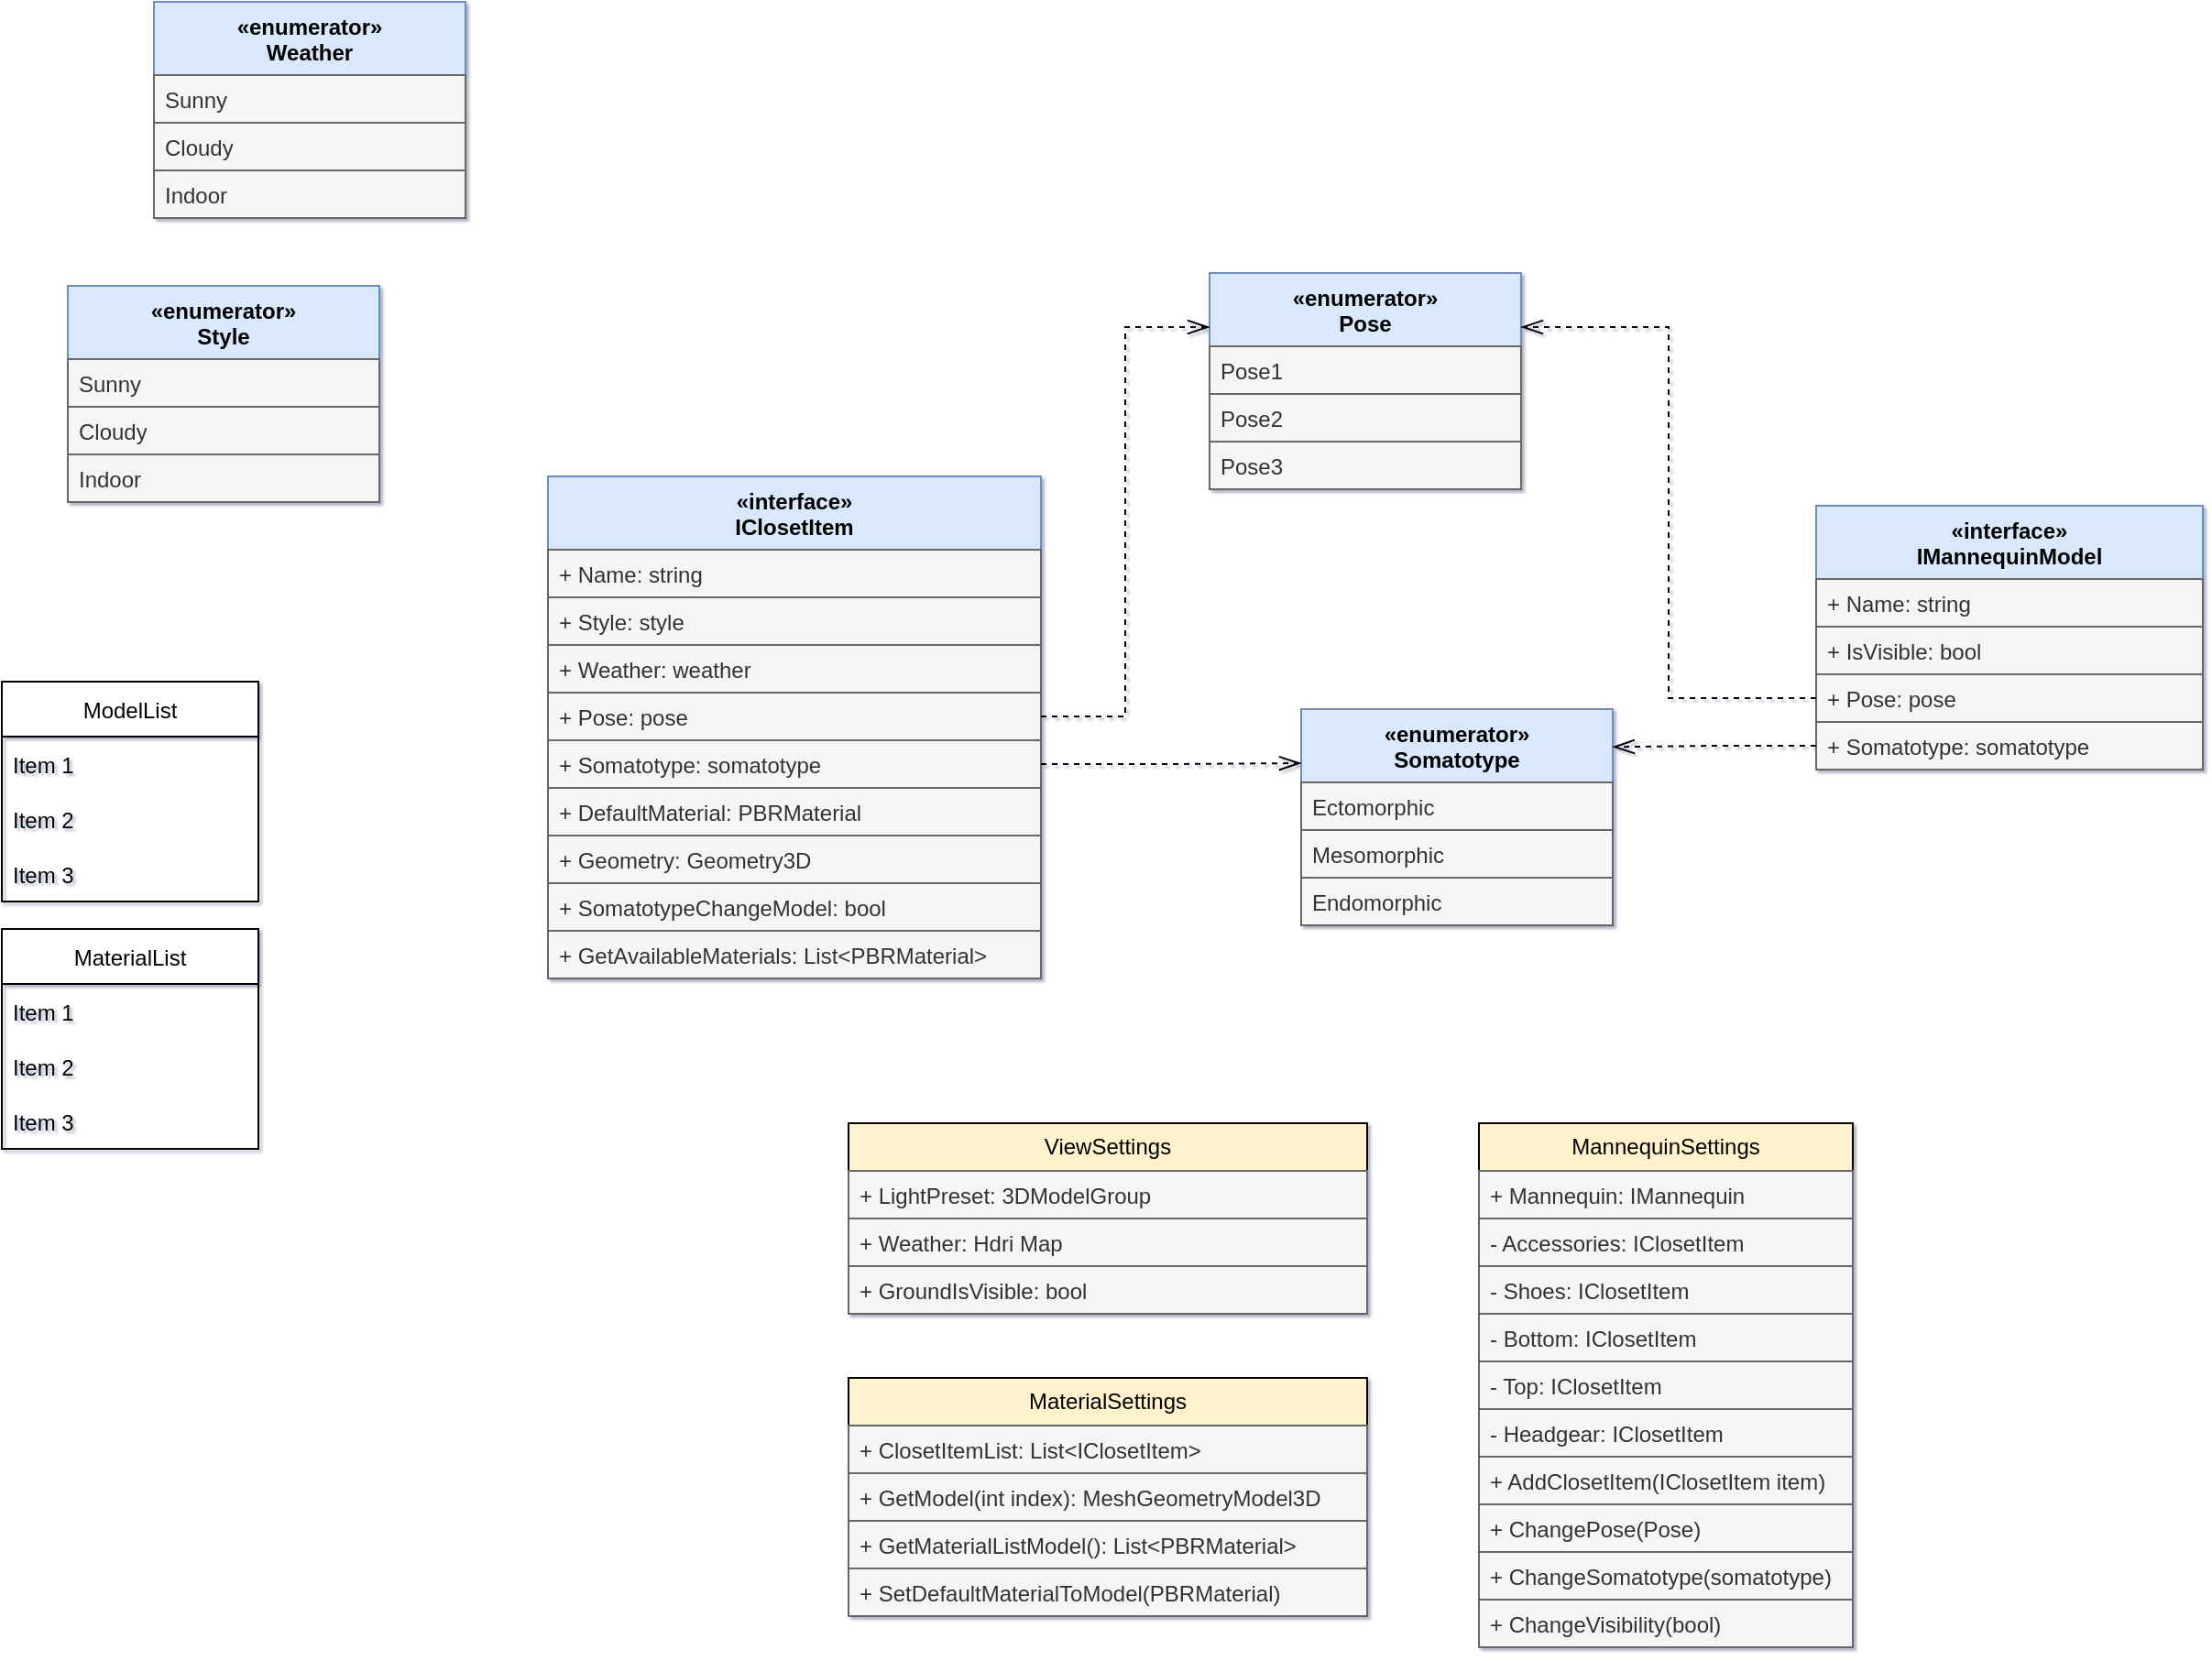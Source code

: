 <mxfile version="18.0.1" type="device"><diagram id="C5RBs43oDa-KdzZeNtuy" name="Page-1"><mxGraphModel dx="2249" dy="2034" grid="0" gridSize="10" guides="1" tooltips="1" connect="1" arrows="1" fold="1" page="1" pageScale="1" pageWidth="827" pageHeight="1169" math="0" shadow="1"><root><mxCell id="WIyWlLk6GJQsqaUBKTNV-0"/><mxCell id="WIyWlLk6GJQsqaUBKTNV-1" parent="WIyWlLk6GJQsqaUBKTNV-0"/><mxCell id="nQiGoIswiCYzwuLaW1Vb-15" value="«interface»&lt;br&gt;IClosetItem" style="swimlane;fontStyle=1;align=center;verticalAlign=top;childLayout=stackLayout;horizontal=1;startSize=40;horizontalStack=0;resizeParent=1;resizeParentMax=0;resizeLast=0;collapsible=1;marginBottom=0;whiteSpace=wrap;html=1;fillColor=#dae8fc;strokeColor=#6c8ebf;" parent="WIyWlLk6GJQsqaUBKTNV-1" vertex="1"><mxGeometry x="-177" y="-30" width="269" height="274" as="geometry"/></mxCell><mxCell id="nQiGoIswiCYzwuLaW1Vb-16" value="+ Name: string" style="text;strokeColor=#666666;fillColor=#f5f5f5;align=left;verticalAlign=top;spacingLeft=4;spacingRight=4;overflow=hidden;rotatable=0;points=[[0,0.5],[1,0.5]];portConstraint=eastwest;whiteSpace=wrap;html=1;fontColor=#333333;rounded=0;" parent="nQiGoIswiCYzwuLaW1Vb-15" vertex="1"><mxGeometry y="40" width="269" height="26" as="geometry"/></mxCell><mxCell id="nQiGoIswiCYzwuLaW1Vb-21" value="+ Style: style" style="text;strokeColor=#666666;fillColor=#f5f5f5;align=left;verticalAlign=top;spacingLeft=4;spacingRight=4;overflow=hidden;rotatable=0;points=[[0,0.5],[1,0.5]];portConstraint=eastwest;whiteSpace=wrap;html=1;fontColor=#333333;rounded=0;" parent="nQiGoIswiCYzwuLaW1Vb-15" vertex="1"><mxGeometry y="66" width="269" height="26" as="geometry"/></mxCell><mxCell id="nQiGoIswiCYzwuLaW1Vb-22" value="+ Weather: weather" style="text;strokeColor=#666666;fillColor=#f5f5f5;align=left;verticalAlign=top;spacingLeft=4;spacingRight=4;overflow=hidden;rotatable=0;points=[[0,0.5],[1,0.5]];portConstraint=eastwest;whiteSpace=wrap;html=1;fontColor=#333333;rounded=0;" parent="nQiGoIswiCYzwuLaW1Vb-15" vertex="1"><mxGeometry y="92" width="269" height="26" as="geometry"/></mxCell><mxCell id="jHjDAtGt_7D8QWrvtiVe-77" value="+ Pose: pose" style="text;strokeColor=#666666;fillColor=#f5f5f5;align=left;verticalAlign=top;spacingLeft=4;spacingRight=4;overflow=hidden;rotatable=0;points=[[0,0.5],[1,0.5]];portConstraint=eastwest;whiteSpace=wrap;html=1;fontColor=#333333;rounded=0;" parent="nQiGoIswiCYzwuLaW1Vb-15" vertex="1"><mxGeometry y="118" width="269" height="26" as="geometry"/></mxCell><mxCell id="jHjDAtGt_7D8QWrvtiVe-79" value="+ Somatotype: somatotype" style="text;strokeColor=#666666;fillColor=#f5f5f5;align=left;verticalAlign=top;spacingLeft=4;spacingRight=4;overflow=hidden;rotatable=0;points=[[0,0.5],[1,0.5]];portConstraint=eastwest;whiteSpace=wrap;html=1;fontColor=#333333;rounded=0;" parent="nQiGoIswiCYzwuLaW1Vb-15" vertex="1"><mxGeometry y="144" width="269" height="26" as="geometry"/></mxCell><mxCell id="nQiGoIswiCYzwuLaW1Vb-19" value="+ DefaultMaterial: PBRMaterial" style="text;strokeColor=#666666;fillColor=#f5f5f5;align=left;verticalAlign=top;spacingLeft=4;spacingRight=4;overflow=hidden;rotatable=0;points=[[0,0.5],[1,0.5]];portConstraint=eastwest;whiteSpace=wrap;html=1;fontColor=#333333;rounded=0;" parent="nQiGoIswiCYzwuLaW1Vb-15" vertex="1"><mxGeometry y="170" width="269" height="26" as="geometry"/></mxCell><mxCell id="nQiGoIswiCYzwuLaW1Vb-20" value="+ Geometry: Geometry3D" style="text;strokeColor=#666666;fillColor=#f5f5f5;align=left;verticalAlign=top;spacingLeft=4;spacingRight=4;overflow=hidden;rotatable=0;points=[[0,0.5],[1,0.5]];portConstraint=eastwest;whiteSpace=wrap;html=1;fontColor=#333333;rounded=0;" parent="nQiGoIswiCYzwuLaW1Vb-15" vertex="1"><mxGeometry y="196" width="269" height="26" as="geometry"/></mxCell><mxCell id="sCuKNBPoir9cE6dmynwa-1" value="+ SomatotypeChangeModel: bool" style="text;strokeColor=#666666;fillColor=#f5f5f5;align=left;verticalAlign=top;spacingLeft=4;spacingRight=4;overflow=hidden;rotatable=0;points=[[0,0.5],[1,0.5]];portConstraint=eastwest;whiteSpace=wrap;html=1;fontColor=#333333;rounded=0;" vertex="1" parent="nQiGoIswiCYzwuLaW1Vb-15"><mxGeometry y="222" width="269" height="26" as="geometry"/></mxCell><mxCell id="sCuKNBPoir9cE6dmynwa-0" value="+ GetAvailableMaterials: List&amp;lt;PBRMaterial&amp;gt;" style="text;strokeColor=#666666;fillColor=#f5f5f5;align=left;verticalAlign=top;spacingLeft=4;spacingRight=4;overflow=hidden;rotatable=0;points=[[0,0.5],[1,0.5]];portConstraint=eastwest;whiteSpace=wrap;html=1;fontColor=#333333;rounded=0;" vertex="1" parent="nQiGoIswiCYzwuLaW1Vb-15"><mxGeometry y="248" width="269" height="26" as="geometry"/></mxCell><mxCell id="nQiGoIswiCYzwuLaW1Vb-32" value="«interface»&lt;br&gt;IMannequinModel" style="swimlane;fontStyle=1;align=center;verticalAlign=top;childLayout=stackLayout;horizontal=1;startSize=40;horizontalStack=0;resizeParent=1;resizeParentMax=0;resizeLast=0;collapsible=1;marginBottom=0;whiteSpace=wrap;html=1;fillColor=#dae8fc;strokeColor=#6c8ebf;" parent="WIyWlLk6GJQsqaUBKTNV-1" vertex="1"><mxGeometry x="515" y="-14" width="211" height="144" as="geometry"/></mxCell><mxCell id="nQiGoIswiCYzwuLaW1Vb-33" value="+ Name: string" style="text;strokeColor=#666666;fillColor=#f5f5f5;align=left;verticalAlign=top;spacingLeft=4;spacingRight=4;overflow=hidden;rotatable=0;points=[[0,0.5],[1,0.5]];portConstraint=eastwest;whiteSpace=wrap;html=1;fontColor=#333333;rounded=0;" parent="nQiGoIswiCYzwuLaW1Vb-32" vertex="1"><mxGeometry y="40" width="211" height="26" as="geometry"/></mxCell><mxCell id="jHjDAtGt_7D8QWrvtiVe-72" value="+ IsVisible: bool" style="text;strokeColor=#666666;fillColor=#f5f5f5;align=left;verticalAlign=top;spacingLeft=4;spacingRight=4;overflow=hidden;rotatable=0;points=[[0,0.5],[1,0.5]];portConstraint=eastwest;whiteSpace=wrap;html=1;fontColor=#333333;rounded=0;" parent="nQiGoIswiCYzwuLaW1Vb-32" vertex="1"><mxGeometry y="66" width="211" height="26" as="geometry"/></mxCell><mxCell id="jHjDAtGt_7D8QWrvtiVe-78" value="+ Pose: pose" style="text;strokeColor=#666666;fillColor=#f5f5f5;align=left;verticalAlign=top;spacingLeft=4;spacingRight=4;overflow=hidden;rotatable=0;points=[[0,0.5],[1,0.5]];portConstraint=eastwest;whiteSpace=wrap;html=1;fontColor=#333333;rounded=0;" parent="nQiGoIswiCYzwuLaW1Vb-32" vertex="1"><mxGeometry y="92" width="211" height="26" as="geometry"/></mxCell><mxCell id="nQiGoIswiCYzwuLaW1Vb-39" value="+ Somatotype: somatotype" style="text;strokeColor=#666666;fillColor=#f5f5f5;align=left;verticalAlign=top;spacingLeft=4;spacingRight=4;overflow=hidden;rotatable=0;points=[[0,0.5],[1,0.5]];portConstraint=eastwest;whiteSpace=wrap;html=1;fontColor=#333333;rounded=0;" parent="nQiGoIswiCYzwuLaW1Vb-32" vertex="1"><mxGeometry y="118" width="211" height="26" as="geometry"/></mxCell><mxCell id="nQiGoIswiCYzwuLaW1Vb-40" value="«enumerator»&lt;br&gt;Somatotype" style="swimlane;fontStyle=1;align=center;verticalAlign=top;childLayout=stackLayout;horizontal=1;startSize=40;horizontalStack=0;resizeParent=1;resizeParentMax=0;resizeLast=0;collapsible=1;marginBottom=0;whiteSpace=wrap;html=1;fillColor=#dae8fc;strokeColor=#6c8ebf;" parent="WIyWlLk6GJQsqaUBKTNV-1" vertex="1"><mxGeometry x="234" y="97" width="170" height="118" as="geometry"/></mxCell><mxCell id="nQiGoIswiCYzwuLaW1Vb-41" value="Ectomorphic" style="text;strokeColor=#666666;fillColor=#f5f5f5;align=left;verticalAlign=top;spacingLeft=4;spacingRight=4;overflow=hidden;rotatable=0;points=[[0,0.5],[1,0.5]];portConstraint=eastwest;whiteSpace=wrap;html=1;fontColor=#333333;rounded=0;" parent="nQiGoIswiCYzwuLaW1Vb-40" vertex="1"><mxGeometry y="40" width="170" height="26" as="geometry"/></mxCell><mxCell id="nQiGoIswiCYzwuLaW1Vb-43" value="Mesomorphic" style="text;strokeColor=#666666;fillColor=#f5f5f5;align=left;verticalAlign=top;spacingLeft=4;spacingRight=4;overflow=hidden;rotatable=0;points=[[0,0.5],[1,0.5]];portConstraint=eastwest;whiteSpace=wrap;html=1;fontColor=#333333;rounded=0;" parent="nQiGoIswiCYzwuLaW1Vb-40" vertex="1"><mxGeometry y="66" width="170" height="26" as="geometry"/></mxCell><mxCell id="nQiGoIswiCYzwuLaW1Vb-44" value="Endomorphic" style="text;strokeColor=#666666;fillColor=#f5f5f5;align=left;verticalAlign=top;spacingLeft=4;spacingRight=4;overflow=hidden;rotatable=0;points=[[0,0.5],[1,0.5]];portConstraint=eastwest;whiteSpace=wrap;html=1;fontColor=#333333;rounded=0;" parent="nQiGoIswiCYzwuLaW1Vb-40" vertex="1"><mxGeometry y="92" width="170" height="26" as="geometry"/></mxCell><mxCell id="jHjDAtGt_7D8QWrvtiVe-73" value="«enumerator»&lt;br&gt;Pose" style="swimlane;fontStyle=1;align=center;verticalAlign=top;childLayout=stackLayout;horizontal=1;startSize=40;horizontalStack=0;resizeParent=1;resizeParentMax=0;resizeLast=0;collapsible=1;marginBottom=0;whiteSpace=wrap;html=1;fillColor=#dae8fc;strokeColor=#6c8ebf;" parent="WIyWlLk6GJQsqaUBKTNV-1" vertex="1"><mxGeometry x="184" y="-141" width="170" height="118" as="geometry"/></mxCell><mxCell id="jHjDAtGt_7D8QWrvtiVe-74" value="Pose1" style="text;strokeColor=#666666;fillColor=#f5f5f5;align=left;verticalAlign=top;spacingLeft=4;spacingRight=4;overflow=hidden;rotatable=0;points=[[0,0.5],[1,0.5]];portConstraint=eastwest;whiteSpace=wrap;html=1;fontColor=#333333;rounded=0;" parent="jHjDAtGt_7D8QWrvtiVe-73" vertex="1"><mxGeometry y="40" width="170" height="26" as="geometry"/></mxCell><mxCell id="jHjDAtGt_7D8QWrvtiVe-75" value="Pose2" style="text;strokeColor=#666666;fillColor=#f5f5f5;align=left;verticalAlign=top;spacingLeft=4;spacingRight=4;overflow=hidden;rotatable=0;points=[[0,0.5],[1,0.5]];portConstraint=eastwest;whiteSpace=wrap;html=1;fontColor=#333333;rounded=0;" parent="jHjDAtGt_7D8QWrvtiVe-73" vertex="1"><mxGeometry y="66" width="170" height="26" as="geometry"/></mxCell><mxCell id="jHjDAtGt_7D8QWrvtiVe-76" value="Pose3&lt;br&gt;" style="text;strokeColor=#666666;fillColor=#f5f5f5;align=left;verticalAlign=top;spacingLeft=4;spacingRight=4;overflow=hidden;rotatable=0;points=[[0,0.5],[1,0.5]];portConstraint=eastwest;whiteSpace=wrap;html=1;fontColor=#333333;rounded=0;" parent="jHjDAtGt_7D8QWrvtiVe-73" vertex="1"><mxGeometry y="92" width="170" height="26" as="geometry"/></mxCell><mxCell id="sCuKNBPoir9cE6dmynwa-11" value="«enumerator»&lt;br&gt;Style" style="swimlane;fontStyle=1;align=center;verticalAlign=top;childLayout=stackLayout;horizontal=1;startSize=40;horizontalStack=0;resizeParent=1;resizeParentMax=0;resizeLast=0;collapsible=1;marginBottom=0;whiteSpace=wrap;html=1;fillColor=#dae8fc;strokeColor=#6c8ebf;" vertex="1" parent="WIyWlLk6GJQsqaUBKTNV-1"><mxGeometry x="-439" y="-134" width="170" height="118" as="geometry"/></mxCell><mxCell id="sCuKNBPoir9cE6dmynwa-12" value="Sunny" style="text;strokeColor=#666666;fillColor=#f5f5f5;align=left;verticalAlign=top;spacingLeft=4;spacingRight=4;overflow=hidden;rotatable=0;points=[[0,0.5],[1,0.5]];portConstraint=eastwest;whiteSpace=wrap;html=1;fontColor=#333333;rounded=0;" vertex="1" parent="sCuKNBPoir9cE6dmynwa-11"><mxGeometry y="40" width="170" height="26" as="geometry"/></mxCell><mxCell id="sCuKNBPoir9cE6dmynwa-13" value="Cloudy" style="text;strokeColor=#666666;fillColor=#f5f5f5;align=left;verticalAlign=top;spacingLeft=4;spacingRight=4;overflow=hidden;rotatable=0;points=[[0,0.5],[1,0.5]];portConstraint=eastwest;whiteSpace=wrap;html=1;fontColor=#333333;rounded=0;" vertex="1" parent="sCuKNBPoir9cE6dmynwa-11"><mxGeometry y="66" width="170" height="26" as="geometry"/></mxCell><mxCell id="sCuKNBPoir9cE6dmynwa-14" value="Indoor" style="text;strokeColor=#666666;fillColor=#f5f5f5;align=left;verticalAlign=top;spacingLeft=4;spacingRight=4;overflow=hidden;rotatable=0;points=[[0,0.5],[1,0.5]];portConstraint=eastwest;whiteSpace=wrap;html=1;fontColor=#333333;rounded=0;" vertex="1" parent="sCuKNBPoir9cE6dmynwa-11"><mxGeometry y="92" width="170" height="26" as="geometry"/></mxCell><mxCell id="nQiGoIswiCYzwuLaW1Vb-45" style="edgeStyle=orthogonalEdgeStyle;rounded=0;orthogonalLoop=1;jettySize=auto;html=1;entryX=1;entryY=0.175;entryDx=0;entryDy=0;dashed=1;endArrow=openThin;endFill=0;endSize=10;entryPerimeter=0;" parent="WIyWlLk6GJQsqaUBKTNV-1" source="nQiGoIswiCYzwuLaW1Vb-39" target="nQiGoIswiCYzwuLaW1Vb-40" edge="1"><mxGeometry relative="1" as="geometry"/></mxCell><mxCell id="jHjDAtGt_7D8QWrvtiVe-1" value="MannequinSettings" style="swimlane;fontStyle=0;childLayout=stackLayout;horizontal=1;startSize=26;fillColor=#fff2cc;horizontalStack=0;resizeParent=1;resizeParentMax=0;resizeLast=0;collapsible=1;marginBottom=0;whiteSpace=wrap;html=1;strokeColor=#000000;" parent="WIyWlLk6GJQsqaUBKTNV-1" vertex="1"><mxGeometry x="331" y="323" width="204" height="286" as="geometry"/></mxCell><mxCell id="jHjDAtGt_7D8QWrvtiVe-2" value="+ Mannequin: IMannequin" style="text;strokeColor=#666666;fillColor=#f5f5f5;align=left;verticalAlign=top;spacingLeft=4;spacingRight=4;overflow=hidden;rotatable=0;points=[[0,0.5],[1,0.5]];portConstraint=eastwest;whiteSpace=wrap;html=1;fontColor=#333333;rounded=0;" parent="jHjDAtGt_7D8QWrvtiVe-1" vertex="1"><mxGeometry y="26" width="204" height="26" as="geometry"/></mxCell><mxCell id="nQiGoIswiCYzwuLaW1Vb-50" value="- Accessories: IClosetItem" style="text;strokeColor=#666666;fillColor=#f5f5f5;align=left;verticalAlign=top;spacingLeft=4;spacingRight=4;overflow=hidden;rotatable=0;points=[[0,0.5],[1,0.5]];portConstraint=eastwest;whiteSpace=wrap;html=1;fontColor=#333333;rounded=0;" parent="jHjDAtGt_7D8QWrvtiVe-1" vertex="1"><mxGeometry y="52" width="204" height="26" as="geometry"/></mxCell><mxCell id="nQiGoIswiCYzwuLaW1Vb-49" value="- Shoes: IClosetItem" style="text;strokeColor=#666666;fillColor=#f5f5f5;align=left;verticalAlign=top;spacingLeft=4;spacingRight=4;overflow=hidden;rotatable=0;points=[[0,0.5],[1,0.5]];portConstraint=eastwest;whiteSpace=wrap;html=1;fontColor=#333333;rounded=0;" parent="jHjDAtGt_7D8QWrvtiVe-1" vertex="1"><mxGeometry y="78" width="204" height="26" as="geometry"/></mxCell><mxCell id="nQiGoIswiCYzwuLaW1Vb-48" value="- Bottom: IClosetItem" style="text;strokeColor=#666666;fillColor=#f5f5f5;align=left;verticalAlign=top;spacingLeft=4;spacingRight=4;overflow=hidden;rotatable=0;points=[[0,0.5],[1,0.5]];portConstraint=eastwest;whiteSpace=wrap;html=1;fontColor=#333333;rounded=0;" parent="jHjDAtGt_7D8QWrvtiVe-1" vertex="1"><mxGeometry y="104" width="204" height="26" as="geometry"/></mxCell><mxCell id="nQiGoIswiCYzwuLaW1Vb-47" value="- Top: IClosetItem" style="text;strokeColor=#666666;fillColor=#f5f5f5;align=left;verticalAlign=top;spacingLeft=4;spacingRight=4;overflow=hidden;rotatable=0;points=[[0,0.5],[1,0.5]];portConstraint=eastwest;whiteSpace=wrap;html=1;fontColor=#333333;rounded=0;" parent="jHjDAtGt_7D8QWrvtiVe-1" vertex="1"><mxGeometry y="130" width="204" height="26" as="geometry"/></mxCell><mxCell id="nQiGoIswiCYzwuLaW1Vb-46" value="- Headgear: IClosetItem" style="text;strokeColor=#666666;fillColor=#f5f5f5;align=left;verticalAlign=top;spacingLeft=4;spacingRight=4;overflow=hidden;rotatable=0;points=[[0,0.5],[1,0.5]];portConstraint=eastwest;whiteSpace=wrap;html=1;fontColor=#333333;rounded=0;" parent="jHjDAtGt_7D8QWrvtiVe-1" vertex="1"><mxGeometry y="156" width="204" height="26" as="geometry"/></mxCell><mxCell id="jHjDAtGt_7D8QWrvtiVe-0" value="+ AddClosetItem(IClosetItem item)" style="text;strokeColor=#666666;fillColor=#f5f5f5;align=left;verticalAlign=top;spacingLeft=4;spacingRight=4;overflow=hidden;rotatable=0;points=[[0,0.5],[1,0.5]];portConstraint=eastwest;whiteSpace=wrap;html=1;fontColor=#333333;rounded=0;" parent="jHjDAtGt_7D8QWrvtiVe-1" vertex="1"><mxGeometry y="182" width="204" height="26" as="geometry"/></mxCell><mxCell id="jHjDAtGt_7D8QWrvtiVe-3" value="+ ChangePose(Pose)" style="text;strokeColor=#666666;fillColor=#f5f5f5;align=left;verticalAlign=top;spacingLeft=4;spacingRight=4;overflow=hidden;rotatable=0;points=[[0,0.5],[1,0.5]];portConstraint=eastwest;whiteSpace=wrap;html=1;fontColor=#333333;rounded=0;" parent="jHjDAtGt_7D8QWrvtiVe-1" vertex="1"><mxGeometry y="208" width="204" height="26" as="geometry"/></mxCell><mxCell id="jHjDAtGt_7D8QWrvtiVe-4" value="+ ChangeSomatotype(somatotype)" style="text;strokeColor=#666666;fillColor=#f5f5f5;align=left;verticalAlign=top;spacingLeft=4;spacingRight=4;overflow=hidden;rotatable=0;points=[[0,0.5],[1,0.5]];portConstraint=eastwest;whiteSpace=wrap;html=1;fontColor=#333333;rounded=0;" parent="jHjDAtGt_7D8QWrvtiVe-1" vertex="1"><mxGeometry y="234" width="204" height="26" as="geometry"/></mxCell><mxCell id="jHjDAtGt_7D8QWrvtiVe-93" value="+ ChangeVisibility(bool)" style="text;strokeColor=#666666;fillColor=#f5f5f5;align=left;verticalAlign=top;spacingLeft=4;spacingRight=4;overflow=hidden;rotatable=0;points=[[0,0.5],[1,0.5]];portConstraint=eastwest;whiteSpace=wrap;html=1;fontColor=#333333;rounded=0;" parent="jHjDAtGt_7D8QWrvtiVe-1" vertex="1"><mxGeometry y="260" width="204" height="26" as="geometry"/></mxCell><mxCell id="jHjDAtGt_7D8QWrvtiVe-80" style="rounded=0;orthogonalLoop=1;jettySize=auto;html=1;entryX=0;entryY=0.25;entryDx=0;entryDy=0;dashed=1;endArrow=openThin;endFill=0;endSize=10;edgeStyle=orthogonalEdgeStyle;" parent="WIyWlLk6GJQsqaUBKTNV-1" source="jHjDAtGt_7D8QWrvtiVe-79" target="nQiGoIswiCYzwuLaW1Vb-40" edge="1"><mxGeometry relative="1" as="geometry"><mxPoint x="211" y="124" as="sourcePoint"/><mxPoint x="81" y="69" as="targetPoint"/></mxGeometry></mxCell><mxCell id="jHjDAtGt_7D8QWrvtiVe-82" style="edgeStyle=orthogonalEdgeStyle;rounded=0;orthogonalLoop=1;jettySize=auto;html=1;entryX=0;entryY=0.25;entryDx=0;entryDy=0;dashed=1;endArrow=openThin;endFill=0;endSize=10;exitX=1;exitY=0.5;exitDx=0;exitDy=0;" parent="WIyWlLk6GJQsqaUBKTNV-1" source="jHjDAtGt_7D8QWrvtiVe-77" target="jHjDAtGt_7D8QWrvtiVe-73" edge="1"><mxGeometry relative="1" as="geometry"><mxPoint x="30" y="111" as="sourcePoint"/><mxPoint x="227" y="75" as="targetPoint"/></mxGeometry></mxCell><mxCell id="jHjDAtGt_7D8QWrvtiVe-84" style="edgeStyle=orthogonalEdgeStyle;rounded=0;orthogonalLoop=1;jettySize=auto;html=1;entryX=1;entryY=0.25;entryDx=0;entryDy=0;dashed=1;endArrow=openThin;endFill=0;endSize=10;exitX=0;exitY=0.5;exitDx=0;exitDy=0;" parent="WIyWlLk6GJQsqaUBKTNV-1" source="jHjDAtGt_7D8QWrvtiVe-78" target="jHjDAtGt_7D8QWrvtiVe-73" edge="1"><mxGeometry relative="1" as="geometry"><mxPoint x="527" y="121" as="sourcePoint"/><mxPoint x="397" y="66" as="targetPoint"/></mxGeometry></mxCell><mxCell id="jHjDAtGt_7D8QWrvtiVe-85" value="ViewSettings" style="swimlane;fontStyle=0;childLayout=stackLayout;horizontal=1;startSize=26;fillColor=#fff2cc;horizontalStack=0;resizeParent=1;resizeParentMax=0;resizeLast=0;collapsible=1;marginBottom=0;whiteSpace=wrap;html=1;strokeColor=#000000;" parent="WIyWlLk6GJQsqaUBKTNV-1" vertex="1"><mxGeometry x="-13" y="323" width="283" height="104" as="geometry"/></mxCell><mxCell id="jHjDAtGt_7D8QWrvtiVe-86" value="+ LightPreset: 3DModelGroup" style="text;strokeColor=#666666;fillColor=#f5f5f5;align=left;verticalAlign=top;spacingLeft=4;spacingRight=4;overflow=hidden;rotatable=0;points=[[0,0.5],[1,0.5]];portConstraint=eastwest;whiteSpace=wrap;html=1;fontColor=#333333;rounded=0;" parent="jHjDAtGt_7D8QWrvtiVe-85" vertex="1"><mxGeometry y="26" width="283" height="26" as="geometry"/></mxCell><mxCell id="jHjDAtGt_7D8QWrvtiVe-87" value="+ Weather: Hdri Map" style="text;strokeColor=#666666;fillColor=#f5f5f5;align=left;verticalAlign=top;spacingLeft=4;spacingRight=4;overflow=hidden;rotatable=0;points=[[0,0.5],[1,0.5]];portConstraint=eastwest;whiteSpace=wrap;html=1;fontColor=#333333;rounded=0;" parent="jHjDAtGt_7D8QWrvtiVe-85" vertex="1"><mxGeometry y="52" width="283" height="26" as="geometry"/></mxCell><mxCell id="jHjDAtGt_7D8QWrvtiVe-88" value="+ GroundIsVisible: bool" style="text;strokeColor=#666666;fillColor=#f5f5f5;align=left;verticalAlign=top;spacingLeft=4;spacingRight=4;overflow=hidden;rotatable=0;points=[[0,0.5],[1,0.5]];portConstraint=eastwest;whiteSpace=wrap;html=1;fontColor=#333333;rounded=0;" parent="jHjDAtGt_7D8QWrvtiVe-85" vertex="1"><mxGeometry y="78" width="283" height="26" as="geometry"/></mxCell><mxCell id="Pyd_3vm0iH9PjOqIZyEW-0" value="MaterialSettings" style="swimlane;fontStyle=0;childLayout=stackLayout;horizontal=1;startSize=26;fillColor=#fff2cc;horizontalStack=0;resizeParent=1;resizeParentMax=0;resizeLast=0;collapsible=1;marginBottom=0;whiteSpace=wrap;html=1;strokeColor=#000000;" parent="WIyWlLk6GJQsqaUBKTNV-1" vertex="1"><mxGeometry x="-13" y="462" width="283" height="130" as="geometry"/></mxCell><mxCell id="Pyd_3vm0iH9PjOqIZyEW-1" value="+ ClosetItemList: List&amp;lt;IClosetItem&amp;gt;" style="text;strokeColor=#666666;fillColor=#f5f5f5;align=left;verticalAlign=top;spacingLeft=4;spacingRight=4;overflow=hidden;rotatable=0;points=[[0,0.5],[1,0.5]];portConstraint=eastwest;whiteSpace=wrap;html=1;fontColor=#333333;rounded=0;" parent="Pyd_3vm0iH9PjOqIZyEW-0" vertex="1"><mxGeometry y="26" width="283" height="26" as="geometry"/></mxCell><mxCell id="Pyd_3vm0iH9PjOqIZyEW-2" value="+ GetModel(int index): MeshGeometryModel3D" style="text;strokeColor=#666666;fillColor=#f5f5f5;align=left;verticalAlign=top;spacingLeft=4;spacingRight=4;overflow=hidden;rotatable=0;points=[[0,0.5],[1,0.5]];portConstraint=eastwest;whiteSpace=wrap;html=1;fontColor=#333333;rounded=0;" parent="Pyd_3vm0iH9PjOqIZyEW-0" vertex="1"><mxGeometry y="52" width="283" height="26" as="geometry"/></mxCell><mxCell id="Pyd_3vm0iH9PjOqIZyEW-3" value="+ GetMaterialListModel(): List&amp;lt;PBRMaterial&amp;gt;" style="text;strokeColor=#666666;fillColor=#f5f5f5;align=left;verticalAlign=top;spacingLeft=4;spacingRight=4;overflow=hidden;rotatable=0;points=[[0,0.5],[1,0.5]];portConstraint=eastwest;whiteSpace=wrap;html=1;fontColor=#333333;rounded=0;" parent="Pyd_3vm0iH9PjOqIZyEW-0" vertex="1"><mxGeometry y="78" width="283" height="26" as="geometry"/></mxCell><mxCell id="sCuKNBPoir9cE6dmynwa-2" value="+ SetDefaultMaterialToModel(PBRMaterial)" style="text;strokeColor=#666666;fillColor=#f5f5f5;align=left;verticalAlign=top;spacingLeft=4;spacingRight=4;overflow=hidden;rotatable=0;points=[[0,0.5],[1,0.5]];portConstraint=eastwest;whiteSpace=wrap;html=1;fontColor=#333333;rounded=0;" vertex="1" parent="Pyd_3vm0iH9PjOqIZyEW-0"><mxGeometry y="104" width="283" height="26" as="geometry"/></mxCell><mxCell id="sCuKNBPoir9cE6dmynwa-3" value="ModelList" style="swimlane;fontStyle=0;childLayout=stackLayout;horizontal=1;startSize=30;horizontalStack=0;resizeParent=1;resizeParentMax=0;resizeLast=0;collapsible=1;marginBottom=0;" vertex="1" parent="WIyWlLk6GJQsqaUBKTNV-1"><mxGeometry x="-475" y="82" width="140" height="120" as="geometry"/></mxCell><mxCell id="sCuKNBPoir9cE6dmynwa-4" value="Item 1" style="text;strokeColor=none;fillColor=none;align=left;verticalAlign=middle;spacingLeft=4;spacingRight=4;overflow=hidden;points=[[0,0.5],[1,0.5]];portConstraint=eastwest;rotatable=0;" vertex="1" parent="sCuKNBPoir9cE6dmynwa-3"><mxGeometry y="30" width="140" height="30" as="geometry"/></mxCell><mxCell id="sCuKNBPoir9cE6dmynwa-5" value="Item 2" style="text;strokeColor=none;fillColor=none;align=left;verticalAlign=middle;spacingLeft=4;spacingRight=4;overflow=hidden;points=[[0,0.5],[1,0.5]];portConstraint=eastwest;rotatable=0;" vertex="1" parent="sCuKNBPoir9cE6dmynwa-3"><mxGeometry y="60" width="140" height="30" as="geometry"/></mxCell><mxCell id="sCuKNBPoir9cE6dmynwa-6" value="Item 3" style="text;strokeColor=none;fillColor=none;align=left;verticalAlign=middle;spacingLeft=4;spacingRight=4;overflow=hidden;points=[[0,0.5],[1,0.5]];portConstraint=eastwest;rotatable=0;" vertex="1" parent="sCuKNBPoir9cE6dmynwa-3"><mxGeometry y="90" width="140" height="30" as="geometry"/></mxCell><mxCell id="sCuKNBPoir9cE6dmynwa-7" value="MaterialList" style="swimlane;fontStyle=0;childLayout=stackLayout;horizontal=1;startSize=30;horizontalStack=0;resizeParent=1;resizeParentMax=0;resizeLast=0;collapsible=1;marginBottom=0;" vertex="1" parent="WIyWlLk6GJQsqaUBKTNV-1"><mxGeometry x="-475" y="217" width="140" height="120" as="geometry"/></mxCell><mxCell id="sCuKNBPoir9cE6dmynwa-8" value="Item 1" style="text;strokeColor=none;fillColor=none;align=left;verticalAlign=middle;spacingLeft=4;spacingRight=4;overflow=hidden;points=[[0,0.5],[1,0.5]];portConstraint=eastwest;rotatable=0;" vertex="1" parent="sCuKNBPoir9cE6dmynwa-7"><mxGeometry y="30" width="140" height="30" as="geometry"/></mxCell><mxCell id="sCuKNBPoir9cE6dmynwa-9" value="Item 2" style="text;strokeColor=none;fillColor=none;align=left;verticalAlign=middle;spacingLeft=4;spacingRight=4;overflow=hidden;points=[[0,0.5],[1,0.5]];portConstraint=eastwest;rotatable=0;" vertex="1" parent="sCuKNBPoir9cE6dmynwa-7"><mxGeometry y="60" width="140" height="30" as="geometry"/></mxCell><mxCell id="sCuKNBPoir9cE6dmynwa-10" value="Item 3" style="text;strokeColor=none;fillColor=none;align=left;verticalAlign=middle;spacingLeft=4;spacingRight=4;overflow=hidden;points=[[0,0.5],[1,0.5]];portConstraint=eastwest;rotatable=0;" vertex="1" parent="sCuKNBPoir9cE6dmynwa-7"><mxGeometry y="90" width="140" height="30" as="geometry"/></mxCell><mxCell id="sCuKNBPoir9cE6dmynwa-15" value="«enumerator»&lt;br&gt;Weather" style="swimlane;fontStyle=1;align=center;verticalAlign=top;childLayout=stackLayout;horizontal=1;startSize=40;horizontalStack=0;resizeParent=1;resizeParentMax=0;resizeLast=0;collapsible=1;marginBottom=0;whiteSpace=wrap;html=1;fillColor=#dae8fc;strokeColor=#6c8ebf;" vertex="1" parent="WIyWlLk6GJQsqaUBKTNV-1"><mxGeometry x="-392" y="-289" width="170" height="118" as="geometry"/></mxCell><mxCell id="sCuKNBPoir9cE6dmynwa-16" value="Sunny" style="text;strokeColor=#666666;fillColor=#f5f5f5;align=left;verticalAlign=top;spacingLeft=4;spacingRight=4;overflow=hidden;rotatable=0;points=[[0,0.5],[1,0.5]];portConstraint=eastwest;whiteSpace=wrap;html=1;fontColor=#333333;rounded=0;" vertex="1" parent="sCuKNBPoir9cE6dmynwa-15"><mxGeometry y="40" width="170" height="26" as="geometry"/></mxCell><mxCell id="sCuKNBPoir9cE6dmynwa-17" value="Cloudy" style="text;strokeColor=#666666;fillColor=#f5f5f5;align=left;verticalAlign=top;spacingLeft=4;spacingRight=4;overflow=hidden;rotatable=0;points=[[0,0.5],[1,0.5]];portConstraint=eastwest;whiteSpace=wrap;html=1;fontColor=#333333;rounded=0;" vertex="1" parent="sCuKNBPoir9cE6dmynwa-15"><mxGeometry y="66" width="170" height="26" as="geometry"/></mxCell><mxCell id="sCuKNBPoir9cE6dmynwa-18" value="Indoor" style="text;strokeColor=#666666;fillColor=#f5f5f5;align=left;verticalAlign=top;spacingLeft=4;spacingRight=4;overflow=hidden;rotatable=0;points=[[0,0.5],[1,0.5]];portConstraint=eastwest;whiteSpace=wrap;html=1;fontColor=#333333;rounded=0;" vertex="1" parent="sCuKNBPoir9cE6dmynwa-15"><mxGeometry y="92" width="170" height="26" as="geometry"/></mxCell></root></mxGraphModel></diagram></mxfile>